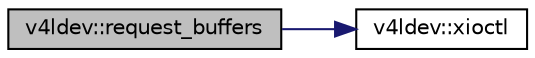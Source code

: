 digraph "v4ldev::request_buffers"
{
 // INTERACTIVE_SVG=YES
  edge [fontname="Helvetica",fontsize="10",labelfontname="Helvetica",labelfontsize="10"];
  node [fontname="Helvetica",fontsize="10",shape=record];
  rankdir="LR";
  Node77 [label="v4ldev::request_buffers",height=0.2,width=0.4,color="black", fillcolor="grey75", style="filled", fontcolor="black"];
  Node77 -> Node78 [color="midnightblue",fontsize="10",style="solid"];
  Node78 [label="v4ldev::xioctl",height=0.2,width=0.4,color="black", fillcolor="white", style="filled",URL="$classv4ldev.html#ab93cb1ab18254ca362310b006bd2552d"];
}
